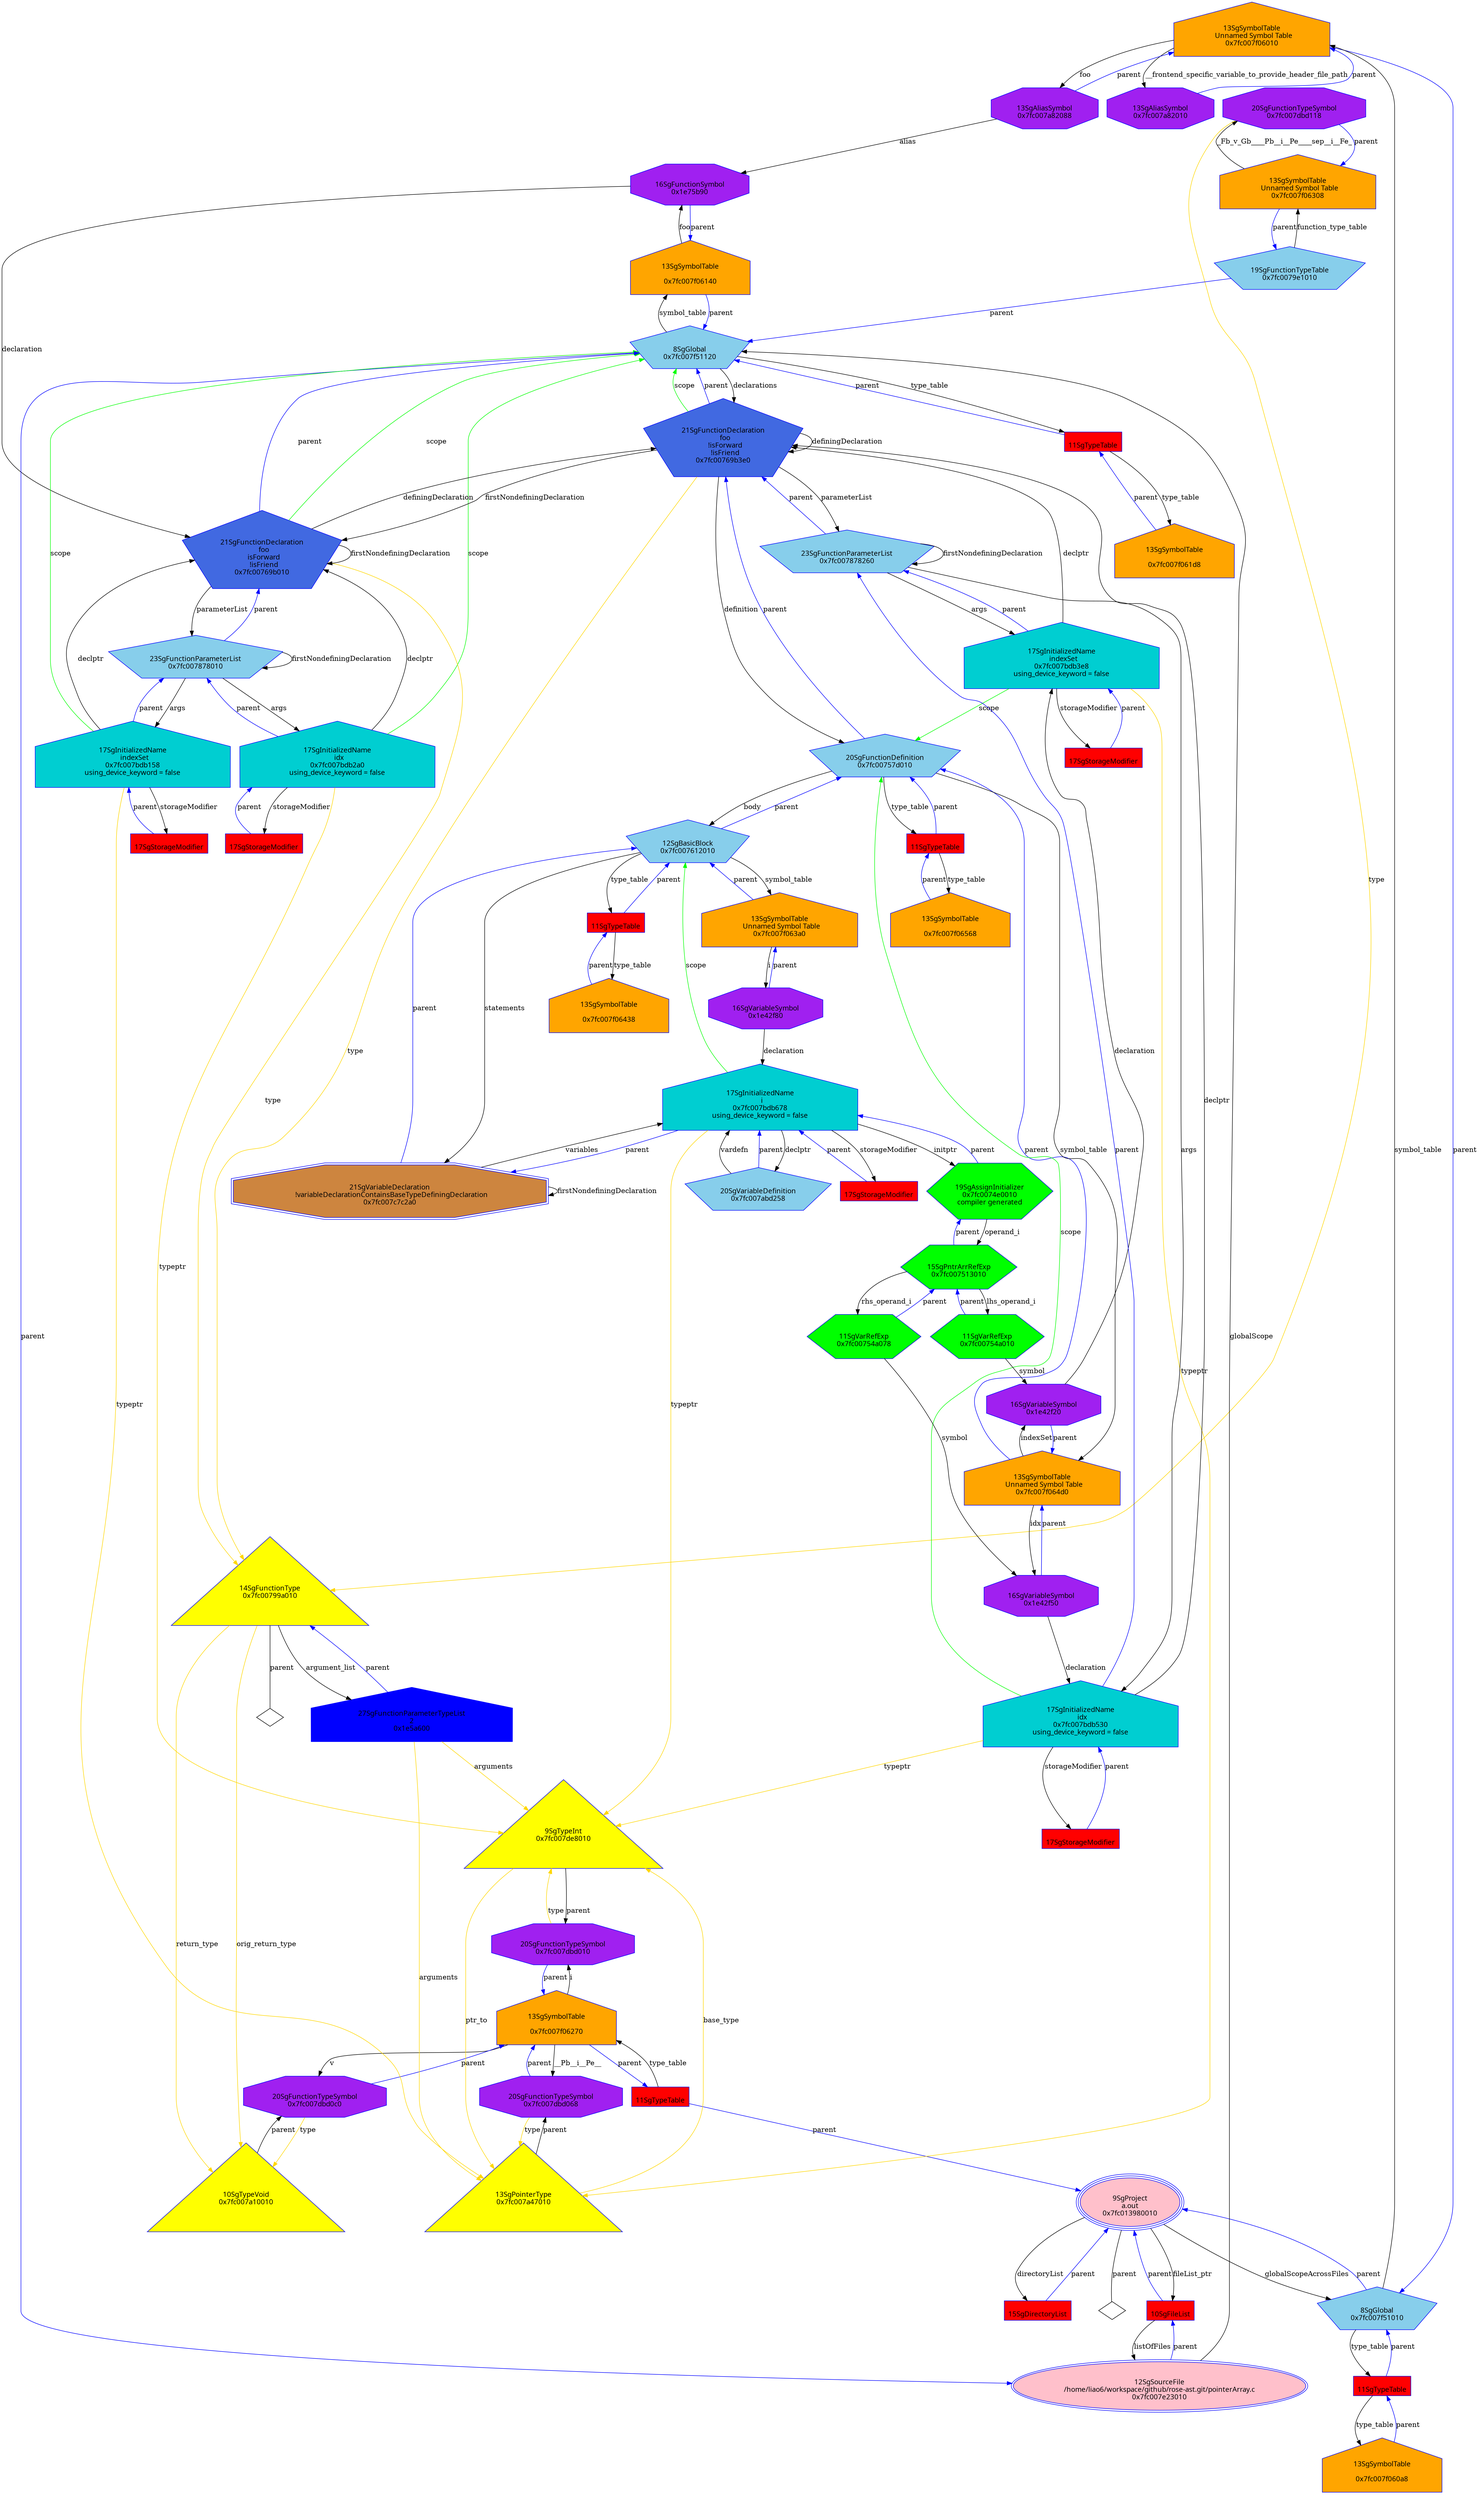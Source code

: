 digraph "GpointerArray.c_WholeAST.dot" {
"0x7fc007f06010"[label="\n13SgSymbolTable\n  Unnamed Symbol Table\n  0x7fc007f06010  " shape=house,regular=0,URL="\N",tooltip="more info at \N",sides=5,peripheries=1,color="blue",fillcolor=orange,fontname="7x13bold",fontcolor=black,style=filled];
"0x7fc007f06010" -> "0x7fc007a82088"[label="foo" dir=forward ];
"0x7fc007f06010" -> "0x7fc007a82010"[label="__frontend_specific_variable_to_provide_header_file_path" dir=forward ];
"0x7fc007f06010" -> "0x7fc007f51010"[label="parent" color="blue" dir=forward ];
"0x7fc007f060a8"[label="\n13SgSymbolTable\n  \n  0x7fc007f060a8  " shape=house,regular=0,URL="\N",tooltip="more info at \N",sides=5,peripheries=1,color="blue",fillcolor=orange,fontname="7x13bold",fontcolor=black,style=filled];
"0x7fc007f060a8" -> "0x1d951a0"[label="parent" color="blue" dir=forward ];
"0x7fc007f06140"[label="\n13SgSymbolTable\n  \n  0x7fc007f06140  " shape=house,regular=0,URL="\N",tooltip="more info at \N",sides=5,peripheries=1,color="blue",fillcolor=orange,fontname="7x13bold",fontcolor=black,style=filled];
"0x7fc007f06140" -> "0x1e75b90"[label="foo" dir=forward ];
"0x7fc007f06140" -> "0x7fc007f51120"[label="parent" color="blue" dir=forward ];
"0x7fc007f061d8"[label="\n13SgSymbolTable\n  \n  0x7fc007f061d8  " shape=house,regular=0,URL="\N",tooltip="more info at \N",sides=5,peripheries=1,color="blue",fillcolor=orange,fontname="7x13bold",fontcolor=black,style=filled];
"0x7fc007f061d8" -> "0x1d951c8"[label="parent" color="blue" dir=forward ];
"0x7fc007f06270"[label="\n13SgSymbolTable\n  \n  0x7fc007f06270  " shape=house,regular=0,URL="\N",tooltip="more info at \N",sides=5,peripheries=1,color="blue",fillcolor=orange,fontname="7x13bold",fontcolor=black,style=filled];
"0x7fc007f06270" -> "0x7fc007dbd0c0"[label="v" dir=forward ];
"0x7fc007f06270" -> "0x7fc007dbd068"[label="__Pb__i__Pe__" dir=forward ];
"0x7fc007f06270" -> "0x7fc007dbd010"[label="i" dir=forward ];
"0x7fc007f06270" -> "0x1d951f0"[label="parent" color="blue" dir=forward ];
"0x7fc007f06308"[label="\n13SgSymbolTable\n  Unnamed Symbol Table\n  0x7fc007f06308  " shape=house,regular=0,URL="\N",tooltip="more info at \N",sides=5,peripheries=1,color="blue",fillcolor=orange,fontname="7x13bold",fontcolor=black,style=filled];
"0x7fc007f06308" -> "0x7fc007dbd118"[label="_Fb_v_Gb____Pb__i__Pe____sep__i__Fe_" dir=forward ];
"0x7fc007f06308" -> "0x7fc0079e1010"[label="parent" color="blue" dir=forward ];
"0x7fc007f063a0"[label="\n13SgSymbolTable\n  Unnamed Symbol Table\n  0x7fc007f063a0  " shape=house,regular=0,URL="\N",tooltip="more info at \N",sides=5,peripheries=1,color="blue",fillcolor=orange,fontname="7x13bold",fontcolor=black,style=filled];
"0x7fc007f063a0" -> "0x1e42f80"[label="i" dir=forward ];
"0x7fc007f063a0" -> "0x7fc007612010"[label="parent" color="blue" dir=forward ];
"0x7fc007f06438"[label="\n13SgSymbolTable\n  \n  0x7fc007f06438  " shape=house,regular=0,URL="\N",tooltip="more info at \N",sides=5,peripheries=1,color="blue",fillcolor=orange,fontname="7x13bold",fontcolor=black,style=filled];
"0x7fc007f06438" -> "0x1d95218"[label="parent" color="blue" dir=forward ];
"0x7fc007f064d0"[label="\n13SgSymbolTable\n  Unnamed Symbol Table\n  0x7fc007f064d0  " shape=house,regular=0,URL="\N",tooltip="more info at \N",sides=5,peripheries=1,color="blue",fillcolor=orange,fontname="7x13bold",fontcolor=black,style=filled];
"0x7fc007f064d0" -> "0x1e42f50"[label="idx" dir=forward ];
"0x7fc007f064d0" -> "0x1e42f20"[label="indexSet" dir=forward ];
"0x7fc007f064d0" -> "0x7fc00757d010"[label="parent" color="blue" dir=forward ];
"0x7fc007f06568"[label="\n13SgSymbolTable\n  \n  0x7fc007f06568  " shape=house,regular=0,URL="\N",tooltip="more info at \N",sides=5,peripheries=1,color="blue",fillcolor=orange,fontname="7x13bold",fontcolor=black,style=filled];
"0x7fc007f06568" -> "0x1d95240"[label="parent" color="blue" dir=forward ];
"0x1e2f688"[label="\n17SgStorageModifier" shape=polygon,regular=0,URL="\N",tooltip="more info at \N",sides=4,peripheries=1,color="blue",fillcolor=red,fontname="7x13bold",fontcolor=black,style=filled];
"0x1e2f688" -> "0x7fc007bdb158"[label="parent" color="blue" dir=forward ];
"0x1e2f6b0"[label="\n17SgStorageModifier" shape=polygon,regular=0,URL="\N",tooltip="more info at \N",sides=4,peripheries=1,color="blue",fillcolor=red,fontname="7x13bold",fontcolor=black,style=filled];
"0x1e2f6b0" -> "0x7fc007bdb2a0"[label="parent" color="blue" dir=forward ];
"0x1e2f6d8"[label="\n17SgStorageModifier" shape=polygon,regular=0,URL="\N",tooltip="more info at \N",sides=4,peripheries=1,color="blue",fillcolor=red,fontname="7x13bold",fontcolor=black,style=filled];
"0x1e2f6d8" -> "0x7fc007bdb3e8"[label="parent" color="blue" dir=forward ];
"0x1e2f700"[label="\n17SgStorageModifier" shape=polygon,regular=0,URL="\N",tooltip="more info at \N",sides=4,peripheries=1,color="blue",fillcolor=red,fontname="7x13bold",fontcolor=black,style=filled];
"0x1e2f700" -> "0x7fc007bdb530"[label="parent" color="blue" dir=forward ];
"0x1e2f728"[label="\n17SgStorageModifier" shape=polygon,regular=0,URL="\N",tooltip="more info at \N",sides=4,peripheries=1,color="blue",fillcolor=red,fontname="7x13bold",fontcolor=black,style=filled];
"0x1e2f728" -> "0x7fc007bdb678"[label="parent" color="blue" dir=forward ];
"0x7fc007e23010"[label="\n12SgSourceFile\n  /home/liao6/workspace/github/rose-ast.git/pointerArray.c  \n  0x7fc007e23010  " shape=ellipse,regular=0,URL="\N",tooltip="more info at \N",sides=5,peripheries=2,color="blue",fillcolor=pink,fontname="7x13bold",fontcolor=black,style=filled];
"0x7fc007e23010" -> "0x7fc007f51120"[label="globalScope" dir=forward ];
"0x7fc007e23010" -> "0x1d5a800"[label="parent" color="blue" dir=forward ];
"0x1d5a800"[label="\n10SgFileList" shape=polygon,regular=0,URL="\N",tooltip="more info at \N",sides=4,peripheries=1,color="blue",fillcolor=red,fontname="7x13bold",fontcolor=black,style=filled];
"0x1d5a800" -> "0x7fc007e23010"[label="listOfFiles" dir=forward ];
"0x1d5a800" -> "0x7fc013980010"[label="parent" color="blue" dir=forward ];
"0x1d79c10"[label="\n15SgDirectoryList" shape=polygon,regular=0,URL="\N",tooltip="more info at \N",sides=4,peripheries=1,color="blue",fillcolor=red,fontname="7x13bold",fontcolor=black,style=filled];
"0x1d79c10" -> "0x7fc013980010"[label="parent" color="blue" dir=forward ];
"0x7fc013980010"[label="\n9SgProject\n  a.out  \n  0x7fc013980010  " shape=ellipse,regular=0,URL="\N",tooltip="more info at \N",sides=5,peripheries=3,color="blue",fillcolor=pink,fontname="7x13bold",fontcolor=black,style=filled];
"0x7fc013980010" -> "0x1d5a800"[label="fileList_ptr" dir=forward ];
"0x7fc013980010" -> "0x1d79c10"[label="directoryList" dir=forward ];
"0x7fc013980010" -> "0x7fc007f51010"[label="globalScopeAcrossFiles" dir=forward ];
"0x7fc013980010" -> "0x7fc013980010__parent__null"[label="parent" dir=none ];
"0x7fc013980010__parent__null"[label="" shape=diamond ];
"0x1e5a600"[label="\n27SgFunctionParameterTypeList\n  2  \n  0x1e5a600  " shape=house,regular=0,URL="\N",tooltip="more info at \N",sides=5,peripheries=1,color="blue",fillcolor=blue,fontname="7x13bold",fontcolor=black,style=filled];
"0x1e5a600" -> "0x7fc007a47010"[label="arguments" color="gold1" dir=forward ];
"0x1e5a600" -> "0x7fc007de8010"[label="arguments" color="gold1" dir=forward ];
"0x1e5a600" -> "0x7fc00799a010"[label="parent" color="blue" dir=forward ];
"0x1d951a0"[label="\n11SgTypeTable" shape=polygon,regular=0,URL="\N",tooltip="more info at \N",sides=4,peripheries=1,color="blue",fillcolor=red,fontname="7x13bold",fontcolor=black,style=filled];
"0x1d951a0" -> "0x7fc007f060a8"[label="type_table" dir=forward ];
"0x1d951a0" -> "0x7fc007f51010"[label="parent" color="blue" dir=forward ];
"0x1d951c8"[label="\n11SgTypeTable" shape=polygon,regular=0,URL="\N",tooltip="more info at \N",sides=4,peripheries=1,color="blue",fillcolor=red,fontname="7x13bold",fontcolor=black,style=filled];
"0x1d951c8" -> "0x7fc007f061d8"[label="type_table" dir=forward ];
"0x1d951c8" -> "0x7fc007f51120"[label="parent" color="blue" dir=forward ];
"0x1d951f0"[label="\n11SgTypeTable" shape=polygon,regular=0,URL="\N",tooltip="more info at \N",sides=4,peripheries=1,color="blue",fillcolor=red,fontname="7x13bold",fontcolor=black,style=filled];
"0x1d951f0" -> "0x7fc007f06270"[label="type_table" dir=forward ];
"0x1d951f0" -> "0x7fc013980010"[label="parent" color="blue" dir=forward ];
"0x1d95218"[label="\n11SgTypeTable" shape=polygon,regular=0,URL="\N",tooltip="more info at \N",sides=4,peripheries=1,color="blue",fillcolor=red,fontname="7x13bold",fontcolor=black,style=filled];
"0x1d95218" -> "0x7fc007f06438"[label="type_table" dir=forward ];
"0x1d95218" -> "0x7fc007612010"[label="parent" color="blue" dir=forward ];
"0x1d95240"[label="\n11SgTypeTable" shape=polygon,regular=0,URL="\N",tooltip="more info at \N",sides=4,peripheries=1,color="blue",fillcolor=red,fontname="7x13bold",fontcolor=black,style=filled];
"0x1d95240" -> "0x7fc007f06568"[label="type_table" dir=forward ];
"0x1d95240" -> "0x7fc00757d010"[label="parent" color="blue" dir=forward ];
"0x7fc007de8010"[label="\n9SgTypeInt\n  0x7fc007de8010  \n   \n   " shape=polygon,regular=0,URL="\N",tooltip="more info at \N",sides=3,peripheries=1,color="blue",fillcolor=yellow,fontname="7x13bold",fontcolor=black,style=filled];
"0x7fc007de8010" -> "0x7fc007a47010"[label="ptr_to" color="gold1" dir=forward ];
"0x7fc007de8010" -> "0x7fc007dbd010"[label="parent" dir=forward ];
"0x7fc007a10010"[label="\n10SgTypeVoid\n  0x7fc007a10010  \n   \n   " shape=polygon,regular=0,URL="\N",tooltip="more info at \N",sides=3,peripheries=1,color="blue",fillcolor=yellow,fontname="7x13bold",fontcolor=black,style=filled];
"0x7fc007a10010" -> "0x7fc007dbd0c0"[label="parent" dir=forward ];
"0x7fc00799a010"[label="\n14SgFunctionType\n  0x7fc00799a010  \n   \n   " shape=polygon,regular=0,URL="\N",tooltip="more info at \N",sides=3,peripheries=1,color="blue",fillcolor=yellow,fontname="7x13bold",fontcolor=black,style=filled];
"0x7fc00799a010" -> "0x7fc007a10010"[label="return_type" color="gold1" dir=forward ];
"0x7fc00799a010" -> "0x7fc007a10010"[label="orig_return_type" color="gold1" dir=forward ];
"0x7fc00799a010" -> "0x1e5a600"[label="argument_list" dir=forward ];
"0x7fc00799a010" -> "0x7fc00799a010__parent__null"[label="parent" dir=none ];
"0x7fc00799a010__parent__null"[label="" shape=diamond ];
"0x7fc007a47010"[label="\n13SgPointerType\n  0x7fc007a47010  \n   \n   " shape=polygon,regular=0,URL="\N",tooltip="more info at \N",sides=3,peripheries=1,color="blue",fillcolor=yellow,fontname="7x13bold",fontcolor=black,style=filled];
"0x7fc007a47010" -> "0x7fc007de8010"[label="base_type" color="gold1" dir=forward ];
"0x7fc007a47010" -> "0x7fc007dbd068"[label="parent" dir=forward ];
"0x7fc007878010"[label="\n23SgFunctionParameterList\n  0x7fc007878010  " shape=polygon,regular=0,URL="\N",tooltip="more info at \N",sides=5,peripheries=1,color="blue",fillcolor=skyblue,fontname="7x13bold",fontcolor=black,style=filled];
"0x7fc007878010" -> "0x7fc007bdb158"[label="args" dir=forward ];
"0x7fc007878010" -> "0x7fc007bdb2a0"[label="args" dir=forward ];
"0x7fc007878010" -> "0x7fc007878010"[label="firstNondefiningDeclaration" dir=forward ];
"0x7fc007878010" -> "0x7fc00769b010"[label="parent" color="blue" dir=forward ];
"0x7fc007878260"[label="\n23SgFunctionParameterList\n  0x7fc007878260  " shape=polygon,regular=0,URL="\N",tooltip="more info at \N",sides=5,peripheries=1,color="blue",fillcolor=skyblue,fontname="7x13bold",fontcolor=black,style=filled];
"0x7fc007878260" -> "0x7fc007bdb3e8"[label="args" dir=forward ];
"0x7fc007878260" -> "0x7fc007bdb530"[label="args" dir=forward ];
"0x7fc007878260" -> "0x7fc007878260"[label="firstNondefiningDeclaration" dir=forward ];
"0x7fc007878260" -> "0x7fc00769b3e0"[label="parent" color="blue" dir=forward ];
"0x7fc007612010"[label="\n12SgBasicBlock\n  0x7fc007612010  " shape=polygon,regular=0,URL="\N",tooltip="more info at \N",sides=5,peripheries=1,color="blue",fillcolor=skyblue,fontname="7x13bold",fontcolor=black,style=filled];
"0x7fc007612010" -> "0x7fc007c7c2a0"[label="statements" dir=forward ];
"0x7fc007612010" -> "0x7fc007f063a0"[label="symbol_table" dir=forward ];
"0x7fc007612010" -> "0x1d95218"[label="type_table" dir=forward ];
"0x7fc007612010" -> "0x7fc00757d010"[label="parent" color="blue" dir=forward ];
"0x7fc007f51010"[label="\n8SgGlobal\n  0x7fc007f51010  " shape=polygon,regular=0,URL="\N",tooltip="more info at \N",sides=5,peripheries=1,color="blue",fillcolor=skyblue,fontname="7x13bold",fontcolor=black,style=filled];
"0x7fc007f51010" -> "0x7fc007f06010"[label="symbol_table" dir=forward ];
"0x7fc007f51010" -> "0x1d951a0"[label="type_table" dir=forward ];
"0x7fc007f51010" -> "0x7fc013980010"[label="parent" color="blue" dir=forward ];
"0x7fc007f51120"[label="\n8SgGlobal\n  0x7fc007f51120  " shape=polygon,regular=0,URL="\N",tooltip="more info at \N",sides=5,peripheries=1,color="blue",fillcolor=skyblue,fontname="7x13bold",fontcolor=black,style=filled];
"0x7fc007f51120" -> "0x7fc00769b3e0"[label="declarations" dir=forward ];
"0x7fc007f51120" -> "0x7fc007f06140"[label="symbol_table" dir=forward ];
"0x7fc007f51120" -> "0x1d951c8"[label="type_table" dir=forward ];
"0x7fc007f51120" -> "0x7fc007e23010"[label="parent" color="blue" dir=forward ];
"0x7fc007abd258"[label="\n20SgVariableDefinition\n  0x7fc007abd258  " shape=polygon,regular=0,URL="\N",tooltip="more info at \N",sides=5,peripheries=1,color="blue",fillcolor=skyblue,fontname="7x13bold",fontcolor=black,style=filled];
"0x7fc007abd258" -> "0x7fc007bdb678"[label="vardefn" dir=forward ];
"0x7fc007abd258" -> "0x7fc007bdb678"[label="parent" color="blue" dir=forward ];
"0x7fc0079e1010"[label="\n19SgFunctionTypeTable\n  0x7fc0079e1010  " shape=polygon,regular=0,URL="\N",tooltip="more info at \N",sides=5,peripheries=1,color="blue",fillcolor=skyblue,fontname="7x13bold",fontcolor=black,style=filled];
"0x7fc0079e1010" -> "0x7fc007f06308"[label="function_type_table" dir=forward ];
"0x7fc0079e1010" -> "0x7fc007f51120"[label="parent" color="blue" dir=forward ];
"0x7fc007c7c2a0"[label="\n21SgVariableDeclaration\n  !variableDeclarationContainsBaseTypeDefiningDeclaration\n  0x7fc007c7c2a0  " shape=polygon,regular=0,URL="\N",tooltip="more info at \N",sides=8,peripheries=2,color="blue",fillcolor=peru,fontname="7x13bold",fontcolor=black,style=filled];
"0x7fc007c7c2a0" -> "0x7fc007bdb678"[label="variables" dir=forward ];
"0x7fc007c7c2a0" -> "0x7fc007c7c2a0"[label="firstNondefiningDeclaration" dir=forward ];
"0x7fc007c7c2a0" -> "0x7fc007612010"[label="parent" color="blue" dir=forward ];
"0x7fc00757d010"[label="\n20SgFunctionDefinition\n  0x7fc00757d010  " shape=polygon,regular=0,URL="\N",tooltip="more info at \N",sides=5,peripheries=1,color="blue",fillcolor=skyblue,fontname="7x13bold",fontcolor=black,style=filled];
"0x7fc00757d010" -> "0x7fc007612010"[label="body" dir=forward ];
"0x7fc00757d010" -> "0x7fc007f064d0"[label="symbol_table" dir=forward ];
"0x7fc00757d010" -> "0x1d95240"[label="type_table" dir=forward ];
"0x7fc00757d010" -> "0x7fc00769b3e0"[label="parent" color="blue" dir=forward ];
"0x7fc00769b010"[label="\n21SgFunctionDeclaration\n  foo\n  isForward\n  !isFriend\n  0x7fc00769b010  " shape=polygon,regular=0,URL="\N",tooltip="more info at \N",sides=5,peripheries=1,color="blue",fillcolor=royalblue,fontname="7x13bold",fontcolor=black,style=filled];
"0x7fc00769b010" -> "0x7fc007878010"[label="parameterList" dir=forward ];
"0x7fc00769b010" -> "0x7fc00799a010"[label="type" color="gold1" dir=forward ];
"0x7fc00769b010" -> "0x7fc007f51120"[label="scope" color="green" dir=forward ];
"0x7fc00769b010" -> "0x7fc00769b3e0"[label="definingDeclaration" dir=forward ];
"0x7fc00769b010" -> "0x7fc00769b010"[label="firstNondefiningDeclaration" dir=forward ];
"0x7fc00769b010" -> "0x7fc007f51120"[label="parent" color="blue" dir=forward ];
"0x7fc00769b3e0"[label="\n21SgFunctionDeclaration\n  foo\n  !isForward\n  !isFriend\n  0x7fc00769b3e0  " shape=polygon,regular=0,URL="\N",tooltip="more info at \N",sides=5,peripheries=1,color="blue",fillcolor=royalblue,fontname="7x13bold",fontcolor=black,style=filled];
"0x7fc00769b3e0" -> "0x7fc007878260"[label="parameterList" dir=forward ];
"0x7fc00769b3e0" -> "0x7fc00799a010"[label="type" color="gold1" dir=forward ];
"0x7fc00769b3e0" -> "0x7fc00757d010"[label="definition" dir=forward ];
"0x7fc00769b3e0" -> "0x7fc007f51120"[label="scope" color="green" dir=forward ];
"0x7fc00769b3e0" -> "0x7fc00769b3e0"[label="definingDeclaration" dir=forward ];
"0x7fc00769b3e0" -> "0x7fc00769b010"[label="firstNondefiningDeclaration" dir=forward ];
"0x7fc00769b3e0" -> "0x7fc007f51120"[label="parent" color="blue" dir=forward ];
"0x7fc00754a010"[label="\n11SgVarRefExp\n  0x7fc00754a010  " shape=polygon,regular=0,URL="\N",tooltip="more info at \N",sides=6,peripheries=1,color="blue",fillcolor=green,fontname="7x13bold",fontcolor=black,style=filled];
"0x7fc00754a010" -> "0x1e42f20"[label="symbol" dir=forward ];
"0x7fc00754a010" -> "0x7fc007513010"[label="parent" color="blue" dir=forward ];
"0x7fc00754a078"[label="\n11SgVarRefExp\n  0x7fc00754a078  " shape=polygon,regular=0,URL="\N",tooltip="more info at \N",sides=6,peripheries=1,color="blue",fillcolor=green,fontname="7x13bold",fontcolor=black,style=filled];
"0x7fc00754a078" -> "0x1e42f50"[label="symbol" dir=forward ];
"0x7fc00754a078" -> "0x7fc007513010"[label="parent" color="blue" dir=forward ];
"0x7fc0074e0010"[label="\n19SgAssignInitializer\n  0x7fc0074e0010  \n compiler generated " shape=polygon,regular=0,URL="\N",tooltip="more info at \N",sides=6,peripheries=1,color="blue",fillcolor=green,fontname="7x13bold",fontcolor=black,style=filled];
"0x7fc0074e0010" -> "0x7fc007513010"[label="operand_i" dir=forward ];
"0x7fc0074e0010" -> "0x7fc007bdb678"[label="parent" color="blue" dir=forward ];
"0x7fc007513010"[label="\n15SgPntrArrRefExp\n  0x7fc007513010  " shape=polygon,regular=0,URL="\N",tooltip="more info at \N",sides=6,peripheries=1,color="blue",fillcolor=green,fontname="7x13bold",fontcolor=black,style=filled];
"0x7fc007513010" -> "0x7fc00754a010"[label="lhs_operand_i" dir=forward ];
"0x7fc007513010" -> "0x7fc00754a078"[label="rhs_operand_i" dir=forward ];
"0x7fc007513010" -> "0x7fc0074e0010"[label="parent" color="blue" dir=forward ];
"0x1e42f20"[label="\n16SgVariableSymbol\n  0x1e42f20  " shape=polygon,regular=0,URL="\N",tooltip="more info at \N",sides=8,peripheries=1,color="blue",fillcolor=purple,fontname="7x13bold",fontcolor=black,style=filled];
"0x1e42f20" -> "0x7fc007bdb3e8"[label="declaration" dir=forward ];
"0x1e42f20" -> "0x7fc007f064d0"[label="parent" color="blue" dir=forward ];
"0x1e42f50"[label="\n16SgVariableSymbol\n  0x1e42f50  " shape=polygon,regular=0,URL="\N",tooltip="more info at \N",sides=8,peripheries=1,color="blue",fillcolor=purple,fontname="7x13bold",fontcolor=black,style=filled];
"0x1e42f50" -> "0x7fc007bdb530"[label="declaration" dir=forward ];
"0x1e42f50" -> "0x7fc007f064d0"[label="parent" color="blue" dir=forward ];
"0x1e42f80"[label="\n16SgVariableSymbol\n  0x1e42f80  " shape=polygon,regular=0,URL="\N",tooltip="more info at \N",sides=8,peripheries=1,color="blue",fillcolor=purple,fontname="7x13bold",fontcolor=black,style=filled];
"0x1e42f80" -> "0x7fc007bdb678"[label="declaration" dir=forward ];
"0x1e42f80" -> "0x7fc007f063a0"[label="parent" color="blue" dir=forward ];
"0x7fc007dbd010"[label="\n20SgFunctionTypeSymbol\n  0x7fc007dbd010  " shape=polygon,regular=0,URL="\N",tooltip="more info at \N",sides=8,peripheries=1,color="blue",fillcolor=purple,fontname="7x13bold",fontcolor=black,style=filled];
"0x7fc007dbd010" -> "0x7fc007de8010"[label="type" color="gold1" dir=forward ];
"0x7fc007dbd010" -> "0x7fc007f06270"[label="parent" color="blue" dir=forward ];
"0x7fc007dbd068"[label="\n20SgFunctionTypeSymbol\n  0x7fc007dbd068  " shape=polygon,regular=0,URL="\N",tooltip="more info at \N",sides=8,peripheries=1,color="blue",fillcolor=purple,fontname="7x13bold",fontcolor=black,style=filled];
"0x7fc007dbd068" -> "0x7fc007a47010"[label="type" color="gold1" dir=forward ];
"0x7fc007dbd068" -> "0x7fc007f06270"[label="parent" color="blue" dir=forward ];
"0x7fc007dbd0c0"[label="\n20SgFunctionTypeSymbol\n  0x7fc007dbd0c0  " shape=polygon,regular=0,URL="\N",tooltip="more info at \N",sides=8,peripheries=1,color="blue",fillcolor=purple,fontname="7x13bold",fontcolor=black,style=filled];
"0x7fc007dbd0c0" -> "0x7fc007a10010"[label="type" color="gold1" dir=forward ];
"0x7fc007dbd0c0" -> "0x7fc007f06270"[label="parent" color="blue" dir=forward ];
"0x7fc007dbd118"[label="\n20SgFunctionTypeSymbol\n  0x7fc007dbd118  " shape=polygon,regular=0,URL="\N",tooltip="more info at \N",sides=8,peripheries=1,color="blue",fillcolor=purple,fontname="7x13bold",fontcolor=black,style=filled];
"0x7fc007dbd118" -> "0x7fc00799a010"[label="type" color="gold1" dir=forward ];
"0x7fc007dbd118" -> "0x7fc007f06308"[label="parent" color="blue" dir=forward ];
"0x1e75b90"[label="\n16SgFunctionSymbol\n  0x1e75b90  " shape=polygon,regular=0,URL="\N",tooltip="more info at \N",sides=8,peripheries=1,color="blue",fillcolor=purple,fontname="7x13bold",fontcolor=black,style=filled];
"0x1e75b90" -> "0x7fc00769b010"[label="declaration" dir=forward ];
"0x1e75b90" -> "0x7fc007f06140"[label="parent" color="blue" dir=forward ];
"0x7fc007a82010"[label="\n13SgAliasSymbol\n  0x7fc007a82010  " shape=polygon,regular=0,URL="\N",tooltip="more info at \N",sides=8,peripheries=1,color="blue",fillcolor=purple,fontname="7x13bold",fontcolor=black,style=filled];
"0x7fc007a82010" -> "0x7fc007f06010"[label="parent" color="blue" dir=forward ];
"0x7fc007a82088"[label="\n13SgAliasSymbol\n  0x7fc007a82088  " shape=polygon,regular=0,URL="\N",tooltip="more info at \N",sides=8,peripheries=1,color="blue",fillcolor=purple,fontname="7x13bold",fontcolor=black,style=filled];
"0x7fc007a82088" -> "0x1e75b90"[label="alias" dir=forward ];
"0x7fc007a82088" -> "0x7fc007f06010"[label="parent" color="blue" dir=forward ];
"0x7fc007bdb158"[label="\n17SgInitializedName\n  indexSet\n  0x7fc007bdb158  \n  using_device_keyword = false  " shape=house,regular=0,URL="\N",tooltip="more info at \N",sides=5,peripheries=1,color="blue",fillcolor=darkturquoise,fontname="7x13bold",fontcolor=black,style=filled];
"0x7fc007bdb158" -> "0x7fc007a47010"[label="typeptr" color="gold1" dir=forward ];
"0x7fc007bdb158" -> "0x7fc00769b010"[label="declptr" dir=forward ];
"0x7fc007bdb158" -> "0x1e2f688"[label="storageModifier" dir=forward ];
"0x7fc007bdb158" -> "0x7fc007f51120"[label="scope" color="green" dir=forward ];
"0x7fc007bdb158" -> "0x7fc007878010"[label="parent" color="blue" dir=forward ];
"0x7fc007bdb2a0"[label="\n17SgInitializedName\n  idx\n  0x7fc007bdb2a0  \n  using_device_keyword = false  " shape=house,regular=0,URL="\N",tooltip="more info at \N",sides=5,peripheries=1,color="blue",fillcolor=darkturquoise,fontname="7x13bold",fontcolor=black,style=filled];
"0x7fc007bdb2a0" -> "0x7fc007de8010"[label="typeptr" color="gold1" dir=forward ];
"0x7fc007bdb2a0" -> "0x7fc00769b010"[label="declptr" dir=forward ];
"0x7fc007bdb2a0" -> "0x1e2f6b0"[label="storageModifier" dir=forward ];
"0x7fc007bdb2a0" -> "0x7fc007f51120"[label="scope" color="green" dir=forward ];
"0x7fc007bdb2a0" -> "0x7fc007878010"[label="parent" color="blue" dir=forward ];
"0x7fc007bdb3e8"[label="\n17SgInitializedName\n  indexSet\n  0x7fc007bdb3e8  \n  using_device_keyword = false  " shape=house,regular=0,URL="\N",tooltip="more info at \N",sides=5,peripheries=1,color="blue",fillcolor=darkturquoise,fontname="7x13bold",fontcolor=black,style=filled];
"0x7fc007bdb3e8" -> "0x7fc007a47010"[label="typeptr" color="gold1" dir=forward ];
"0x7fc007bdb3e8" -> "0x7fc00769b3e0"[label="declptr" dir=forward ];
"0x7fc007bdb3e8" -> "0x1e2f6d8"[label="storageModifier" dir=forward ];
"0x7fc007bdb3e8" -> "0x7fc00757d010"[label="scope" color="green" dir=forward ];
"0x7fc007bdb3e8" -> "0x7fc007878260"[label="parent" color="blue" dir=forward ];
"0x7fc007bdb530"[label="\n17SgInitializedName\n  idx\n  0x7fc007bdb530  \n  using_device_keyword = false  " shape=house,regular=0,URL="\N",tooltip="more info at \N",sides=5,peripheries=1,color="blue",fillcolor=darkturquoise,fontname="7x13bold",fontcolor=black,style=filled];
"0x7fc007bdb530" -> "0x7fc007de8010"[label="typeptr" color="gold1" dir=forward ];
"0x7fc007bdb530" -> "0x7fc00769b3e0"[label="declptr" dir=forward ];
"0x7fc007bdb530" -> "0x1e2f700"[label="storageModifier" dir=forward ];
"0x7fc007bdb530" -> "0x7fc00757d010"[label="scope" color="green" dir=forward ];
"0x7fc007bdb530" -> "0x7fc007878260"[label="parent" color="blue" dir=forward ];
"0x7fc007bdb678"[label="\n17SgInitializedName\n  i\n  0x7fc007bdb678  \n  using_device_keyword = false  " shape=house,regular=0,URL="\N",tooltip="more info at \N",sides=5,peripheries=1,color="blue",fillcolor=darkturquoise,fontname="7x13bold",fontcolor=black,style=filled];
"0x7fc007bdb678" -> "0x7fc007de8010"[label="typeptr" color="gold1" dir=forward ];
"0x7fc007bdb678" -> "0x7fc0074e0010"[label="initptr" dir=forward ];
"0x7fc007bdb678" -> "0x7fc007abd258"[label="declptr" dir=forward ];
"0x7fc007bdb678" -> "0x1e2f728"[label="storageModifier" dir=forward ];
"0x7fc007bdb678" -> "0x7fc007612010"[label="scope" color="green" dir=forward ];
"0x7fc007bdb678" -> "0x7fc007c7c2a0"[label="parent" color="blue" dir=forward ];
}

